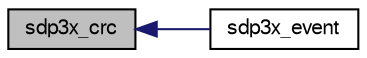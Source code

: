 digraph "sdp3x_crc"
{
  edge [fontname="FreeSans",fontsize="10",labelfontname="FreeSans",labelfontsize="10"];
  node [fontname="FreeSans",fontsize="10",shape=record];
  rankdir="LR";
  Node1 [label="sdp3x_crc",height=0.2,width=0.4,color="black", fillcolor="grey75", style="filled", fontcolor="black"];
  Node1 -> Node2 [dir="back",color="midnightblue",fontsize="10",style="solid",fontname="FreeSans"];
  Node2 [label="sdp3x_event",height=0.2,width=0.4,color="black", fillcolor="white", style="filled",URL="$airspeed__sdp3x_8h.html#ad9a54cedd689655b7da28d76dbf60ac5"];
}
